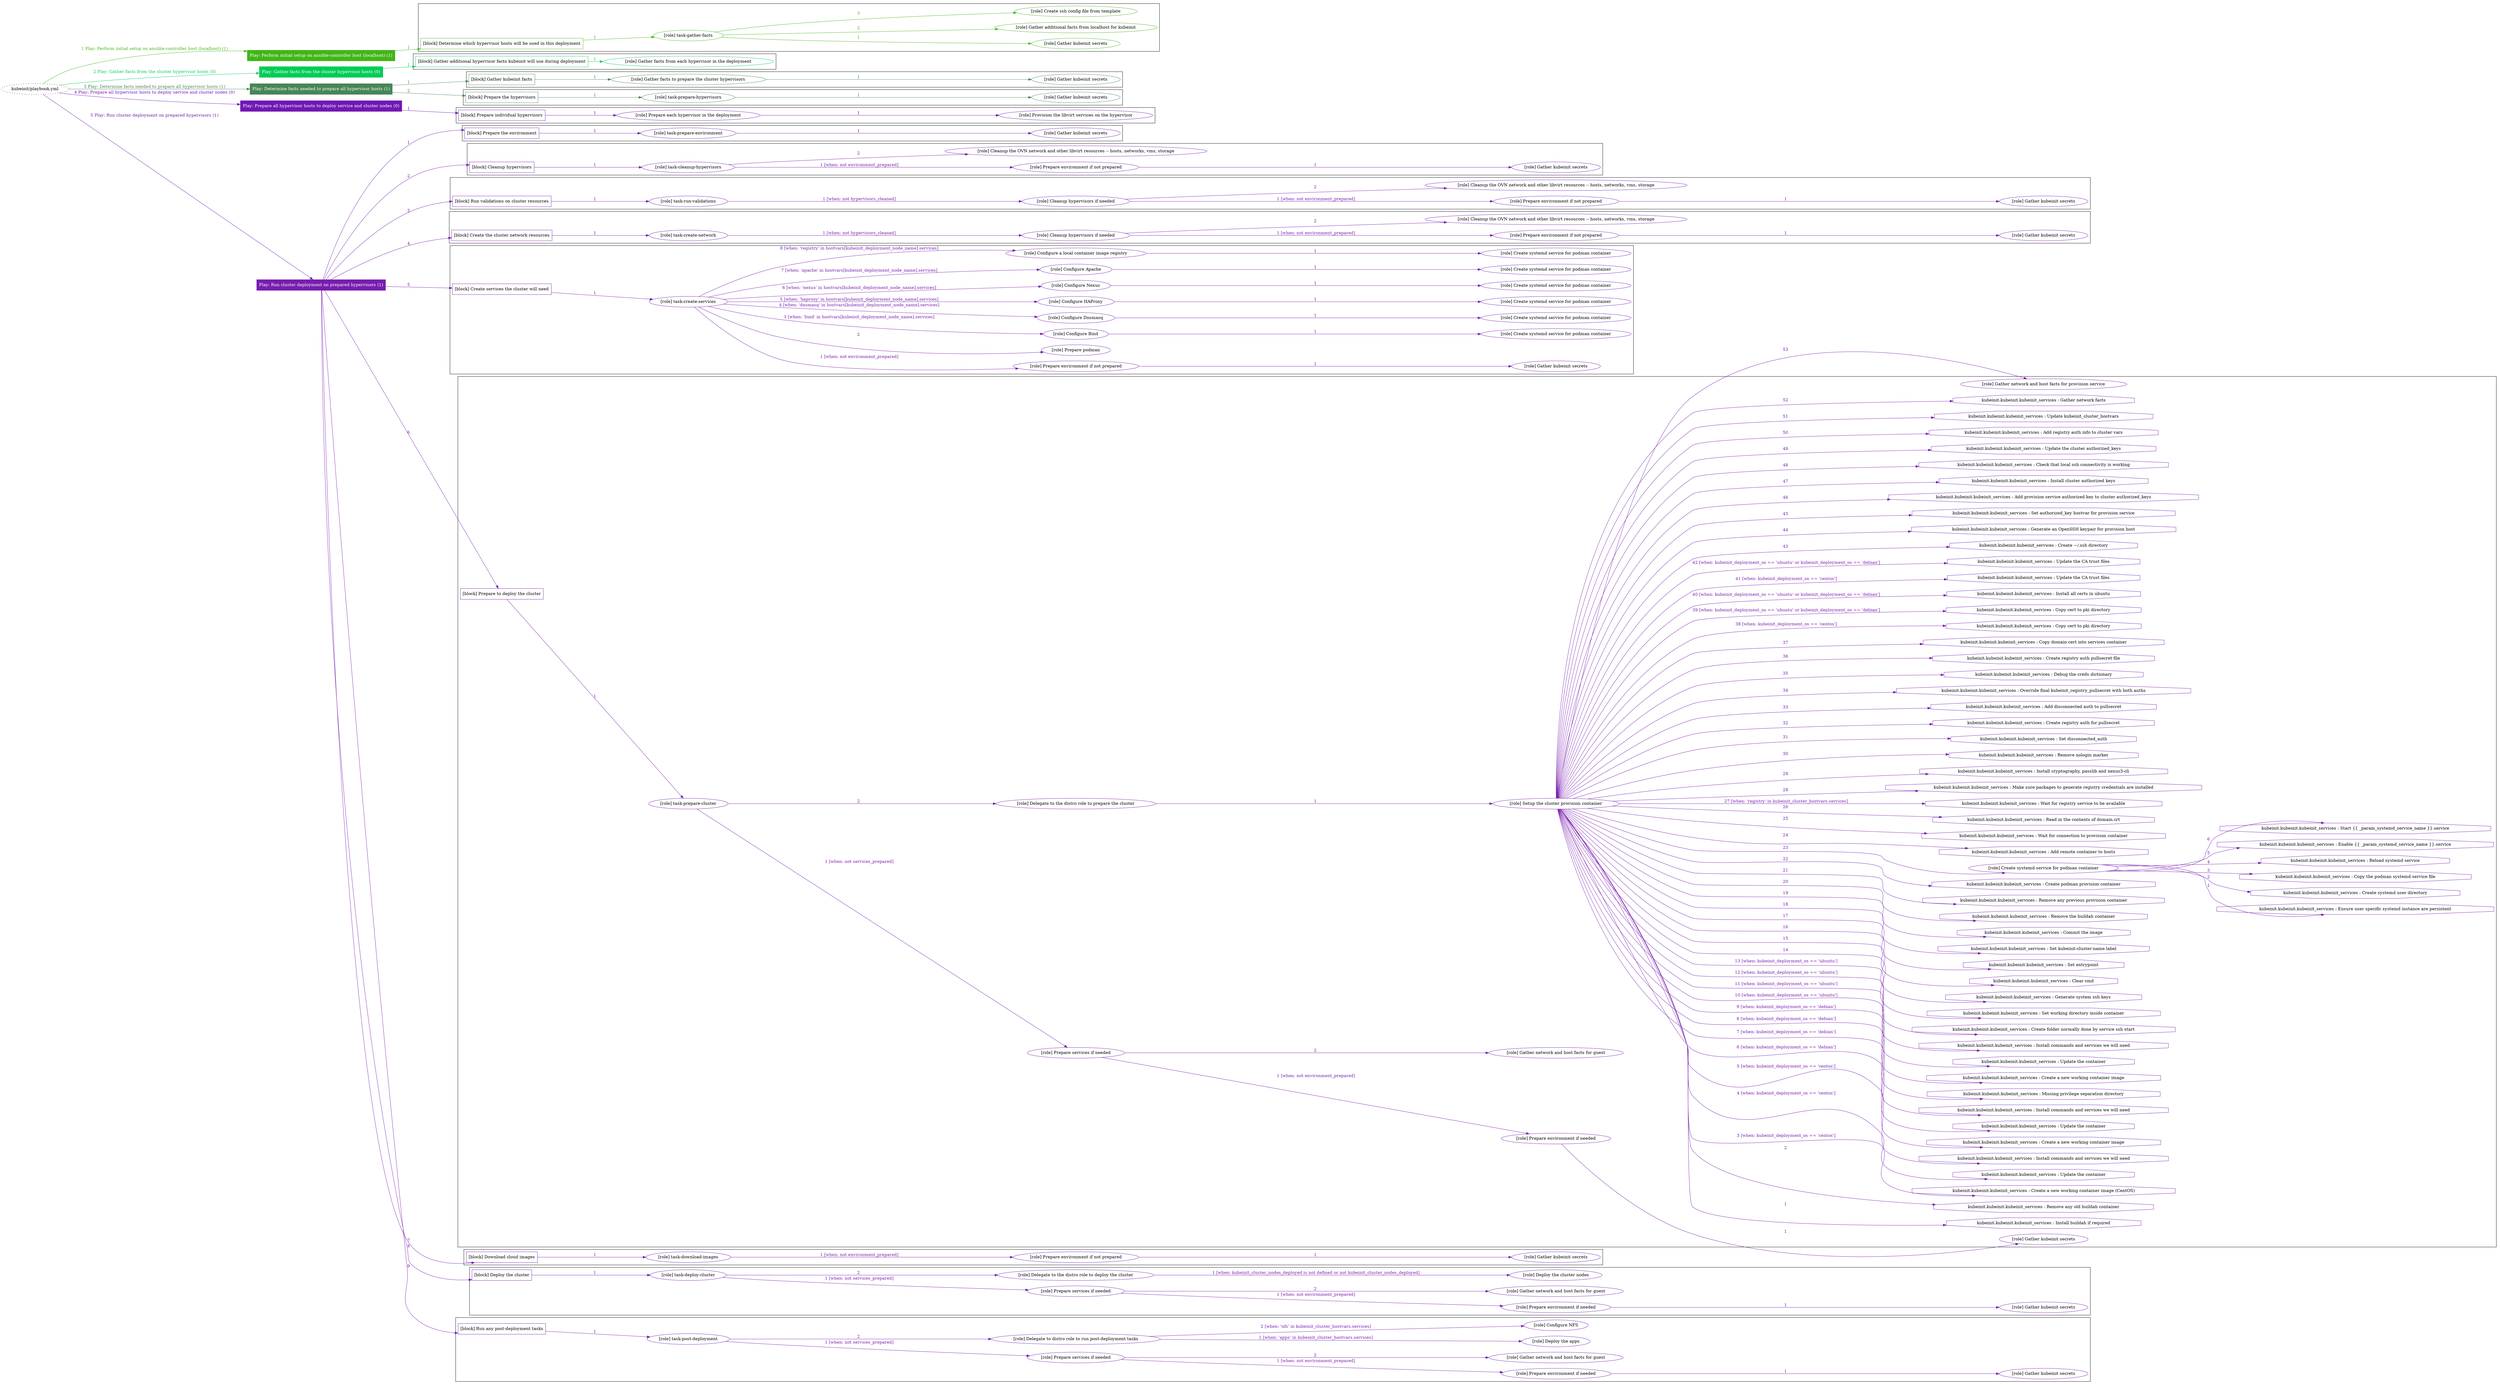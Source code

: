digraph {
	graph [concentrate=true ordering=in rankdir=LR ratio=fill]
	edge [esep=5 sep=10]
	"kubeinit/playbook.yml" [URL="/home/runner/work/kubeinit/kubeinit/kubeinit/playbook.yml" id=playbook_306df553 style=dotted]
	"kubeinit/playbook.yml" -> play_16469e00 [label="1 Play: Perform initial setup on ansible-controller host (localhost) (1)" color="#41b616" fontcolor="#41b616" id=edge_play_16469e00 labeltooltip="1 Play: Perform initial setup on ansible-controller host (localhost) (1)" tooltip="1 Play: Perform initial setup on ansible-controller host (localhost) (1)"]
	subgraph "Play: Perform initial setup on ansible-controller host (localhost) (1)" {
		play_16469e00 [label="Play: Perform initial setup on ansible-controller host (localhost) (1)" URL="/home/runner/work/kubeinit/kubeinit/kubeinit/playbook.yml" color="#41b616" fontcolor="#ffffff" id=play_16469e00 shape=box style=filled tooltip=localhost]
		play_16469e00 -> block_10fea676 [label=1 color="#41b616" fontcolor="#41b616" id=edge_block_10fea676 labeltooltip=1 tooltip=1]
		subgraph cluster_block_10fea676 {
			block_10fea676 [label="[block] Determine which hypervisor hosts will be used in this deployment" URL="/home/runner/work/kubeinit/kubeinit/kubeinit/playbook.yml" color="#41b616" id=block_10fea676 labeltooltip="Determine which hypervisor hosts will be used in this deployment" shape=box tooltip="Determine which hypervisor hosts will be used in this deployment"]
			block_10fea676 -> role_6228233b [label="1 " color="#41b616" fontcolor="#41b616" id=edge_role_6228233b labeltooltip="1 " tooltip="1 "]
			subgraph "task-gather-facts" {
				role_6228233b [label="[role] task-gather-facts" URL="/home/runner/work/kubeinit/kubeinit/kubeinit/playbook.yml" color="#41b616" id=role_6228233b tooltip="task-gather-facts"]
				role_6228233b -> role_9a8780bc [label="1 " color="#41b616" fontcolor="#41b616" id=edge_role_9a8780bc labeltooltip="1 " tooltip="1 "]
				subgraph "Gather kubeinit secrets" {
					role_9a8780bc [label="[role] Gather kubeinit secrets" URL="/home/runner/.ansible/collections/ansible_collections/kubeinit/kubeinit/roles/kubeinit_prepare/tasks/build_hypervisors_group.yml" color="#41b616" id=role_9a8780bc tooltip="Gather kubeinit secrets"]
				}
				role_6228233b -> role_9826b8a5 [label="2 " color="#41b616" fontcolor="#41b616" id=edge_role_9826b8a5 labeltooltip="2 " tooltip="2 "]
				subgraph "Gather additional facts from localhost for kubeinit" {
					role_9826b8a5 [label="[role] Gather additional facts from localhost for kubeinit" URL="/home/runner/.ansible/collections/ansible_collections/kubeinit/kubeinit/roles/kubeinit_prepare/tasks/build_hypervisors_group.yml" color="#41b616" id=role_9826b8a5 tooltip="Gather additional facts from localhost for kubeinit"]
				}
				role_6228233b -> role_a76f6a60 [label="3 " color="#41b616" fontcolor="#41b616" id=edge_role_a76f6a60 labeltooltip="3 " tooltip="3 "]
				subgraph "Create ssh config file from template" {
					role_a76f6a60 [label="[role] Create ssh config file from template" URL="/home/runner/.ansible/collections/ansible_collections/kubeinit/kubeinit/roles/kubeinit_prepare/tasks/build_hypervisors_group.yml" color="#41b616" id=role_a76f6a60 tooltip="Create ssh config file from template"]
				}
			}
		}
	}
	"kubeinit/playbook.yml" -> play_c2f84538 [label="2 Play: Gather facts from the cluster hypervisor hosts (0)" color="#00cc57" fontcolor="#00cc57" id=edge_play_c2f84538 labeltooltip="2 Play: Gather facts from the cluster hypervisor hosts (0)" tooltip="2 Play: Gather facts from the cluster hypervisor hosts (0)"]
	subgraph "Play: Gather facts from the cluster hypervisor hosts (0)" {
		play_c2f84538 [label="Play: Gather facts from the cluster hypervisor hosts (0)" URL="/home/runner/work/kubeinit/kubeinit/kubeinit/playbook.yml" color="#00cc57" fontcolor="#ffffff" id=play_c2f84538 shape=box style=filled tooltip="Play: Gather facts from the cluster hypervisor hosts (0)"]
		play_c2f84538 -> block_44c39159 [label=1 color="#00cc57" fontcolor="#00cc57" id=edge_block_44c39159 labeltooltip=1 tooltip=1]
		subgraph cluster_block_44c39159 {
			block_44c39159 [label="[block] Gather additional hypervisor facts kubeinit will use during deployment" URL="/home/runner/work/kubeinit/kubeinit/kubeinit/playbook.yml" color="#00cc57" id=block_44c39159 labeltooltip="Gather additional hypervisor facts kubeinit will use during deployment" shape=box tooltip="Gather additional hypervisor facts kubeinit will use during deployment"]
			block_44c39159 -> role_ff058e05 [label="1 " color="#00cc57" fontcolor="#00cc57" id=edge_role_ff058e05 labeltooltip="1 " tooltip="1 "]
			subgraph "Gather facts from each hypervisor in the deployment" {
				role_ff058e05 [label="[role] Gather facts from each hypervisor in the deployment" URL="/home/runner/work/kubeinit/kubeinit/kubeinit/playbook.yml" color="#00cc57" id=role_ff058e05 tooltip="Gather facts from each hypervisor in the deployment"]
			}
		}
	}
	"kubeinit/playbook.yml" -> play_9a8422a1 [label="3 Play: Determine facts needed to prepare all hypervisor hosts (1)" color="#468657" fontcolor="#468657" id=edge_play_9a8422a1 labeltooltip="3 Play: Determine facts needed to prepare all hypervisor hosts (1)" tooltip="3 Play: Determine facts needed to prepare all hypervisor hosts (1)"]
	subgraph "Play: Determine facts needed to prepare all hypervisor hosts (1)" {
		play_9a8422a1 [label="Play: Determine facts needed to prepare all hypervisor hosts (1)" URL="/home/runner/work/kubeinit/kubeinit/kubeinit/playbook.yml" color="#468657" fontcolor="#ffffff" id=play_9a8422a1 shape=box style=filled tooltip=localhost]
		play_9a8422a1 -> block_f5052285 [label=1 color="#468657" fontcolor="#468657" id=edge_block_f5052285 labeltooltip=1 tooltip=1]
		subgraph cluster_block_f5052285 {
			block_f5052285 [label="[block] Gather kubeinit facts" URL="/home/runner/work/kubeinit/kubeinit/kubeinit/playbook.yml" color="#468657" id=block_f5052285 labeltooltip="Gather kubeinit facts" shape=box tooltip="Gather kubeinit facts"]
			block_f5052285 -> role_80b980f4 [label="1 " color="#468657" fontcolor="#468657" id=edge_role_80b980f4 labeltooltip="1 " tooltip="1 "]
			subgraph "Gather facts to prepare the cluster hypervisors" {
				role_80b980f4 [label="[role] Gather facts to prepare the cluster hypervisors" URL="/home/runner/work/kubeinit/kubeinit/kubeinit/playbook.yml" color="#468657" id=role_80b980f4 tooltip="Gather facts to prepare the cluster hypervisors"]
				role_80b980f4 -> role_090b98dc [label="1 " color="#468657" fontcolor="#468657" id=edge_role_090b98dc labeltooltip="1 " tooltip="1 "]
				subgraph "Gather kubeinit secrets" {
					role_090b98dc [label="[role] Gather kubeinit secrets" URL="/home/runner/.ansible/collections/ansible_collections/kubeinit/kubeinit/roles/kubeinit_prepare/tasks/gather_kubeinit_facts.yml" color="#468657" id=role_090b98dc tooltip="Gather kubeinit secrets"]
				}
			}
		}
		play_9a8422a1 -> block_7df73086 [label=2 color="#468657" fontcolor="#468657" id=edge_block_7df73086 labeltooltip=2 tooltip=2]
		subgraph cluster_block_7df73086 {
			block_7df73086 [label="[block] Prepare the hypervisors" URL="/home/runner/work/kubeinit/kubeinit/kubeinit/playbook.yml" color="#468657" id=block_7df73086 labeltooltip="Prepare the hypervisors" shape=box tooltip="Prepare the hypervisors"]
			block_7df73086 -> role_51ae83fc [label="1 " color="#468657" fontcolor="#468657" id=edge_role_51ae83fc labeltooltip="1 " tooltip="1 "]
			subgraph "task-prepare-hypervisors" {
				role_51ae83fc [label="[role] task-prepare-hypervisors" URL="/home/runner/work/kubeinit/kubeinit/kubeinit/playbook.yml" color="#468657" id=role_51ae83fc tooltip="task-prepare-hypervisors"]
				role_51ae83fc -> role_00242fcf [label="1 " color="#468657" fontcolor="#468657" id=edge_role_00242fcf labeltooltip="1 " tooltip="1 "]
				subgraph "Gather kubeinit secrets" {
					role_00242fcf [label="[role] Gather kubeinit secrets" URL="/home/runner/.ansible/collections/ansible_collections/kubeinit/kubeinit/roles/kubeinit_prepare/tasks/gather_kubeinit_facts.yml" color="#468657" id=role_00242fcf tooltip="Gather kubeinit secrets"]
				}
			}
		}
	}
	"kubeinit/playbook.yml" -> play_f47150a7 [label="4 Play: Prepare all hypervisor hosts to deploy service and cluster nodes (0)" color="#7017b5" fontcolor="#7017b5" id=edge_play_f47150a7 labeltooltip="4 Play: Prepare all hypervisor hosts to deploy service and cluster nodes (0)" tooltip="4 Play: Prepare all hypervisor hosts to deploy service and cluster nodes (0)"]
	subgraph "Play: Prepare all hypervisor hosts to deploy service and cluster nodes (0)" {
		play_f47150a7 [label="Play: Prepare all hypervisor hosts to deploy service and cluster nodes (0)" URL="/home/runner/work/kubeinit/kubeinit/kubeinit/playbook.yml" color="#7017b5" fontcolor="#ffffff" id=play_f47150a7 shape=box style=filled tooltip="Play: Prepare all hypervisor hosts to deploy service and cluster nodes (0)"]
		play_f47150a7 -> block_8cccdc29 [label=1 color="#7017b5" fontcolor="#7017b5" id=edge_block_8cccdc29 labeltooltip=1 tooltip=1]
		subgraph cluster_block_8cccdc29 {
			block_8cccdc29 [label="[block] Prepare individual hypervisors" URL="/home/runner/work/kubeinit/kubeinit/kubeinit/playbook.yml" color="#7017b5" id=block_8cccdc29 labeltooltip="Prepare individual hypervisors" shape=box tooltip="Prepare individual hypervisors"]
			block_8cccdc29 -> role_6c873091 [label="1 " color="#7017b5" fontcolor="#7017b5" id=edge_role_6c873091 labeltooltip="1 " tooltip="1 "]
			subgraph "Prepare each hypervisor in the deployment" {
				role_6c873091 [label="[role] Prepare each hypervisor in the deployment" URL="/home/runner/work/kubeinit/kubeinit/kubeinit/playbook.yml" color="#7017b5" id=role_6c873091 tooltip="Prepare each hypervisor in the deployment"]
				role_6c873091 -> role_f8a4659c [label="1 " color="#7017b5" fontcolor="#7017b5" id=edge_role_f8a4659c labeltooltip="1 " tooltip="1 "]
				subgraph "Provision the libvirt services on the hypervisor" {
					role_f8a4659c [label="[role] Provision the libvirt services on the hypervisor" URL="/home/runner/.ansible/collections/ansible_collections/kubeinit/kubeinit/roles/kubeinit_prepare/tasks/prepare_hypervisor.yml" color="#7017b5" id=role_f8a4659c tooltip="Provision the libvirt services on the hypervisor"]
				}
			}
		}
	}
	"kubeinit/playbook.yml" -> play_0a9c42a2 [label="5 Play: Run cluster deployment on prepared hypervisors (1)" color="#781daf" fontcolor="#781daf" id=edge_play_0a9c42a2 labeltooltip="5 Play: Run cluster deployment on prepared hypervisors (1)" tooltip="5 Play: Run cluster deployment on prepared hypervisors (1)"]
	subgraph "Play: Run cluster deployment on prepared hypervisors (1)" {
		play_0a9c42a2 [label="Play: Run cluster deployment on prepared hypervisors (1)" URL="/home/runner/work/kubeinit/kubeinit/kubeinit/playbook.yml" color="#781daf" fontcolor="#ffffff" id=play_0a9c42a2 shape=box style=filled tooltip=localhost]
		play_0a9c42a2 -> block_014d6b98 [label=1 color="#781daf" fontcolor="#781daf" id=edge_block_014d6b98 labeltooltip=1 tooltip=1]
		subgraph cluster_block_014d6b98 {
			block_014d6b98 [label="[block] Prepare the environment" URL="/home/runner/work/kubeinit/kubeinit/kubeinit/playbook.yml" color="#781daf" id=block_014d6b98 labeltooltip="Prepare the environment" shape=box tooltip="Prepare the environment"]
			block_014d6b98 -> role_d0a2e9f7 [label="1 " color="#781daf" fontcolor="#781daf" id=edge_role_d0a2e9f7 labeltooltip="1 " tooltip="1 "]
			subgraph "task-prepare-environment" {
				role_d0a2e9f7 [label="[role] task-prepare-environment" URL="/home/runner/work/kubeinit/kubeinit/kubeinit/playbook.yml" color="#781daf" id=role_d0a2e9f7 tooltip="task-prepare-environment"]
				role_d0a2e9f7 -> role_242487e3 [label="1 " color="#781daf" fontcolor="#781daf" id=edge_role_242487e3 labeltooltip="1 " tooltip="1 "]
				subgraph "Gather kubeinit secrets" {
					role_242487e3 [label="[role] Gather kubeinit secrets" URL="/home/runner/.ansible/collections/ansible_collections/kubeinit/kubeinit/roles/kubeinit_prepare/tasks/gather_kubeinit_facts.yml" color="#781daf" id=role_242487e3 tooltip="Gather kubeinit secrets"]
				}
			}
		}
		play_0a9c42a2 -> block_d391487a [label=2 color="#781daf" fontcolor="#781daf" id=edge_block_d391487a labeltooltip=2 tooltip=2]
		subgraph cluster_block_d391487a {
			block_d391487a [label="[block] Cleanup hypervisors" URL="/home/runner/work/kubeinit/kubeinit/kubeinit/playbook.yml" color="#781daf" id=block_d391487a labeltooltip="Cleanup hypervisors" shape=box tooltip="Cleanup hypervisors"]
			block_d391487a -> role_7d4ba0c0 [label="1 " color="#781daf" fontcolor="#781daf" id=edge_role_7d4ba0c0 labeltooltip="1 " tooltip="1 "]
			subgraph "task-cleanup-hypervisors" {
				role_7d4ba0c0 [label="[role] task-cleanup-hypervisors" URL="/home/runner/work/kubeinit/kubeinit/kubeinit/playbook.yml" color="#781daf" id=role_7d4ba0c0 tooltip="task-cleanup-hypervisors"]
				role_7d4ba0c0 -> role_4c28bf0f [label="1 [when: not environment_prepared]" color="#781daf" fontcolor="#781daf" id=edge_role_4c28bf0f labeltooltip="1 [when: not environment_prepared]" tooltip="1 [when: not environment_prepared]"]
				subgraph "Prepare environment if not prepared" {
					role_4c28bf0f [label="[role] Prepare environment if not prepared" URL="/home/runner/.ansible/collections/ansible_collections/kubeinit/kubeinit/roles/kubeinit_prepare/tasks/cleanup_hypervisors.yml" color="#781daf" id=role_4c28bf0f tooltip="Prepare environment if not prepared"]
					role_4c28bf0f -> role_e139dd0a [label="1 " color="#781daf" fontcolor="#781daf" id=edge_role_e139dd0a labeltooltip="1 " tooltip="1 "]
					subgraph "Gather kubeinit secrets" {
						role_e139dd0a [label="[role] Gather kubeinit secrets" URL="/home/runner/.ansible/collections/ansible_collections/kubeinit/kubeinit/roles/kubeinit_prepare/tasks/gather_kubeinit_facts.yml" color="#781daf" id=role_e139dd0a tooltip="Gather kubeinit secrets"]
					}
				}
				role_7d4ba0c0 -> role_1a05f932 [label="2 " color="#781daf" fontcolor="#781daf" id=edge_role_1a05f932 labeltooltip="2 " tooltip="2 "]
				subgraph "Cleanup the OVN network and other libvirt resources -- hosts, networks, vms, storage" {
					role_1a05f932 [label="[role] Cleanup the OVN network and other libvirt resources -- hosts, networks, vms, storage" URL="/home/runner/.ansible/collections/ansible_collections/kubeinit/kubeinit/roles/kubeinit_prepare/tasks/cleanup_hypervisors.yml" color="#781daf" id=role_1a05f932 tooltip="Cleanup the OVN network and other libvirt resources -- hosts, networks, vms, storage"]
				}
			}
		}
		play_0a9c42a2 -> block_da36face [label=3 color="#781daf" fontcolor="#781daf" id=edge_block_da36face labeltooltip=3 tooltip=3]
		subgraph cluster_block_da36face {
			block_da36face [label="[block] Run validations on cluster resources" URL="/home/runner/work/kubeinit/kubeinit/kubeinit/playbook.yml" color="#781daf" id=block_da36face labeltooltip="Run validations on cluster resources" shape=box tooltip="Run validations on cluster resources"]
			block_da36face -> role_6d84f2cd [label="1 " color="#781daf" fontcolor="#781daf" id=edge_role_6d84f2cd labeltooltip="1 " tooltip="1 "]
			subgraph "task-run-validations" {
				role_6d84f2cd [label="[role] task-run-validations" URL="/home/runner/work/kubeinit/kubeinit/kubeinit/playbook.yml" color="#781daf" id=role_6d84f2cd tooltip="task-run-validations"]
				role_6d84f2cd -> role_f88fda5f [label="1 [when: not hypervisors_cleaned]" color="#781daf" fontcolor="#781daf" id=edge_role_f88fda5f labeltooltip="1 [when: not hypervisors_cleaned]" tooltip="1 [when: not hypervisors_cleaned]"]
				subgraph "Cleanup hypervisors if needed" {
					role_f88fda5f [label="[role] Cleanup hypervisors if needed" URL="/home/runner/.ansible/collections/ansible_collections/kubeinit/kubeinit/roles/kubeinit_validations/tasks/main.yml" color="#781daf" id=role_f88fda5f tooltip="Cleanup hypervisors if needed"]
					role_f88fda5f -> role_8b023d1d [label="1 [when: not environment_prepared]" color="#781daf" fontcolor="#781daf" id=edge_role_8b023d1d labeltooltip="1 [when: not environment_prepared]" tooltip="1 [when: not environment_prepared]"]
					subgraph "Prepare environment if not prepared" {
						role_8b023d1d [label="[role] Prepare environment if not prepared" URL="/home/runner/.ansible/collections/ansible_collections/kubeinit/kubeinit/roles/kubeinit_prepare/tasks/cleanup_hypervisors.yml" color="#781daf" id=role_8b023d1d tooltip="Prepare environment if not prepared"]
						role_8b023d1d -> role_ce5ce903 [label="1 " color="#781daf" fontcolor="#781daf" id=edge_role_ce5ce903 labeltooltip="1 " tooltip="1 "]
						subgraph "Gather kubeinit secrets" {
							role_ce5ce903 [label="[role] Gather kubeinit secrets" URL="/home/runner/.ansible/collections/ansible_collections/kubeinit/kubeinit/roles/kubeinit_prepare/tasks/gather_kubeinit_facts.yml" color="#781daf" id=role_ce5ce903 tooltip="Gather kubeinit secrets"]
						}
					}
					role_f88fda5f -> role_9fe51eae [label="2 " color="#781daf" fontcolor="#781daf" id=edge_role_9fe51eae labeltooltip="2 " tooltip="2 "]
					subgraph "Cleanup the OVN network and other libvirt resources -- hosts, networks, vms, storage" {
						role_9fe51eae [label="[role] Cleanup the OVN network and other libvirt resources -- hosts, networks, vms, storage" URL="/home/runner/.ansible/collections/ansible_collections/kubeinit/kubeinit/roles/kubeinit_prepare/tasks/cleanup_hypervisors.yml" color="#781daf" id=role_9fe51eae tooltip="Cleanup the OVN network and other libvirt resources -- hosts, networks, vms, storage"]
					}
				}
			}
		}
		play_0a9c42a2 -> block_d47dc9f6 [label=4 color="#781daf" fontcolor="#781daf" id=edge_block_d47dc9f6 labeltooltip=4 tooltip=4]
		subgraph cluster_block_d47dc9f6 {
			block_d47dc9f6 [label="[block] Create the cluster network resources" URL="/home/runner/work/kubeinit/kubeinit/kubeinit/playbook.yml" color="#781daf" id=block_d47dc9f6 labeltooltip="Create the cluster network resources" shape=box tooltip="Create the cluster network resources"]
			block_d47dc9f6 -> role_4910d5e5 [label="1 " color="#781daf" fontcolor="#781daf" id=edge_role_4910d5e5 labeltooltip="1 " tooltip="1 "]
			subgraph "task-create-network" {
				role_4910d5e5 [label="[role] task-create-network" URL="/home/runner/work/kubeinit/kubeinit/kubeinit/playbook.yml" color="#781daf" id=role_4910d5e5 tooltip="task-create-network"]
				role_4910d5e5 -> role_9fc5da79 [label="1 [when: not hypervisors_cleaned]" color="#781daf" fontcolor="#781daf" id=edge_role_9fc5da79 labeltooltip="1 [when: not hypervisors_cleaned]" tooltip="1 [when: not hypervisors_cleaned]"]
				subgraph "Cleanup hypervisors if needed" {
					role_9fc5da79 [label="[role] Cleanup hypervisors if needed" URL="/home/runner/.ansible/collections/ansible_collections/kubeinit/kubeinit/roles/kubeinit_libvirt/tasks/create_network.yml" color="#781daf" id=role_9fc5da79 tooltip="Cleanup hypervisors if needed"]
					role_9fc5da79 -> role_c52205bc [label="1 [when: not environment_prepared]" color="#781daf" fontcolor="#781daf" id=edge_role_c52205bc labeltooltip="1 [when: not environment_prepared]" tooltip="1 [when: not environment_prepared]"]
					subgraph "Prepare environment if not prepared" {
						role_c52205bc [label="[role] Prepare environment if not prepared" URL="/home/runner/.ansible/collections/ansible_collections/kubeinit/kubeinit/roles/kubeinit_prepare/tasks/cleanup_hypervisors.yml" color="#781daf" id=role_c52205bc tooltip="Prepare environment if not prepared"]
						role_c52205bc -> role_f7ed38b6 [label="1 " color="#781daf" fontcolor="#781daf" id=edge_role_f7ed38b6 labeltooltip="1 " tooltip="1 "]
						subgraph "Gather kubeinit secrets" {
							role_f7ed38b6 [label="[role] Gather kubeinit secrets" URL="/home/runner/.ansible/collections/ansible_collections/kubeinit/kubeinit/roles/kubeinit_prepare/tasks/gather_kubeinit_facts.yml" color="#781daf" id=role_f7ed38b6 tooltip="Gather kubeinit secrets"]
						}
					}
					role_9fc5da79 -> role_5dcad985 [label="2 " color="#781daf" fontcolor="#781daf" id=edge_role_5dcad985 labeltooltip="2 " tooltip="2 "]
					subgraph "Cleanup the OVN network and other libvirt resources -- hosts, networks, vms, storage" {
						role_5dcad985 [label="[role] Cleanup the OVN network and other libvirt resources -- hosts, networks, vms, storage" URL="/home/runner/.ansible/collections/ansible_collections/kubeinit/kubeinit/roles/kubeinit_prepare/tasks/cleanup_hypervisors.yml" color="#781daf" id=role_5dcad985 tooltip="Cleanup the OVN network and other libvirt resources -- hosts, networks, vms, storage"]
					}
				}
			}
		}
		play_0a9c42a2 -> block_d0fa4ff9 [label=5 color="#781daf" fontcolor="#781daf" id=edge_block_d0fa4ff9 labeltooltip=5 tooltip=5]
		subgraph cluster_block_d0fa4ff9 {
			block_d0fa4ff9 [label="[block] Create services the cluster will need" URL="/home/runner/work/kubeinit/kubeinit/kubeinit/playbook.yml" color="#781daf" id=block_d0fa4ff9 labeltooltip="Create services the cluster will need" shape=box tooltip="Create services the cluster will need"]
			block_d0fa4ff9 -> role_f43c787b [label="1 " color="#781daf" fontcolor="#781daf" id=edge_role_f43c787b labeltooltip="1 " tooltip="1 "]
			subgraph "task-create-services" {
				role_f43c787b [label="[role] task-create-services" URL="/home/runner/work/kubeinit/kubeinit/kubeinit/playbook.yml" color="#781daf" id=role_f43c787b tooltip="task-create-services"]
				role_f43c787b -> role_0361fd9f [label="1 [when: not environment_prepared]" color="#781daf" fontcolor="#781daf" id=edge_role_0361fd9f labeltooltip="1 [when: not environment_prepared]" tooltip="1 [when: not environment_prepared]"]
				subgraph "Prepare environment if not prepared" {
					role_0361fd9f [label="[role] Prepare environment if not prepared" URL="/home/runner/.ansible/collections/ansible_collections/kubeinit/kubeinit/roles/kubeinit_services/tasks/main.yml" color="#781daf" id=role_0361fd9f tooltip="Prepare environment if not prepared"]
					role_0361fd9f -> role_5caa2609 [label="1 " color="#781daf" fontcolor="#781daf" id=edge_role_5caa2609 labeltooltip="1 " tooltip="1 "]
					subgraph "Gather kubeinit secrets" {
						role_5caa2609 [label="[role] Gather kubeinit secrets" URL="/home/runner/.ansible/collections/ansible_collections/kubeinit/kubeinit/roles/kubeinit_prepare/tasks/gather_kubeinit_facts.yml" color="#781daf" id=role_5caa2609 tooltip="Gather kubeinit secrets"]
					}
				}
				role_f43c787b -> role_c51f113b [label="2 " color="#781daf" fontcolor="#781daf" id=edge_role_c51f113b labeltooltip="2 " tooltip="2 "]
				subgraph "Prepare podman" {
					role_c51f113b [label="[role] Prepare podman" URL="/home/runner/.ansible/collections/ansible_collections/kubeinit/kubeinit/roles/kubeinit_services/tasks/00_create_service_pod.yml" color="#781daf" id=role_c51f113b tooltip="Prepare podman"]
				}
				role_f43c787b -> role_4d3a349e [label="3 [when: 'bind' in hostvars[kubeinit_deployment_node_name].services]" color="#781daf" fontcolor="#781daf" id=edge_role_4d3a349e labeltooltip="3 [when: 'bind' in hostvars[kubeinit_deployment_node_name].services]" tooltip="3 [when: 'bind' in hostvars[kubeinit_deployment_node_name].services]"]
				subgraph "Configure Bind" {
					role_4d3a349e [label="[role] Configure Bind" URL="/home/runner/.ansible/collections/ansible_collections/kubeinit/kubeinit/roles/kubeinit_services/tasks/start_services_containers.yml" color="#781daf" id=role_4d3a349e tooltip="Configure Bind"]
					role_4d3a349e -> role_04e58335 [label="1 " color="#781daf" fontcolor="#781daf" id=edge_role_04e58335 labeltooltip="1 " tooltip="1 "]
					subgraph "Create systemd service for podman container" {
						role_04e58335 [label="[role] Create systemd service for podman container" URL="/home/runner/.ansible/collections/ansible_collections/kubeinit/kubeinit/roles/kubeinit_bind/tasks/main.yml" color="#781daf" id=role_04e58335 tooltip="Create systemd service for podman container"]
					}
				}
				role_f43c787b -> role_eb82a2ab [label="4 [when: 'dnsmasq' in hostvars[kubeinit_deployment_node_name].services]" color="#781daf" fontcolor="#781daf" id=edge_role_eb82a2ab labeltooltip="4 [when: 'dnsmasq' in hostvars[kubeinit_deployment_node_name].services]" tooltip="4 [when: 'dnsmasq' in hostvars[kubeinit_deployment_node_name].services]"]
				subgraph "Configure Dnsmasq" {
					role_eb82a2ab [label="[role] Configure Dnsmasq" URL="/home/runner/.ansible/collections/ansible_collections/kubeinit/kubeinit/roles/kubeinit_services/tasks/start_services_containers.yml" color="#781daf" id=role_eb82a2ab tooltip="Configure Dnsmasq"]
					role_eb82a2ab -> role_7e8d6e7f [label="1 " color="#781daf" fontcolor="#781daf" id=edge_role_7e8d6e7f labeltooltip="1 " tooltip="1 "]
					subgraph "Create systemd service for podman container" {
						role_7e8d6e7f [label="[role] Create systemd service for podman container" URL="/home/runner/.ansible/collections/ansible_collections/kubeinit/kubeinit/roles/kubeinit_dnsmasq/tasks/main.yml" color="#781daf" id=role_7e8d6e7f tooltip="Create systemd service for podman container"]
					}
				}
				role_f43c787b -> role_accc04b7 [label="5 [when: 'haproxy' in hostvars[kubeinit_deployment_node_name].services]" color="#781daf" fontcolor="#781daf" id=edge_role_accc04b7 labeltooltip="5 [when: 'haproxy' in hostvars[kubeinit_deployment_node_name].services]" tooltip="5 [when: 'haproxy' in hostvars[kubeinit_deployment_node_name].services]"]
				subgraph "Configure HAProxy" {
					role_accc04b7 [label="[role] Configure HAProxy" URL="/home/runner/.ansible/collections/ansible_collections/kubeinit/kubeinit/roles/kubeinit_services/tasks/start_services_containers.yml" color="#781daf" id=role_accc04b7 tooltip="Configure HAProxy"]
					role_accc04b7 -> role_2a312157 [label="1 " color="#781daf" fontcolor="#781daf" id=edge_role_2a312157 labeltooltip="1 " tooltip="1 "]
					subgraph "Create systemd service for podman container" {
						role_2a312157 [label="[role] Create systemd service for podman container" URL="/home/runner/.ansible/collections/ansible_collections/kubeinit/kubeinit/roles/kubeinit_haproxy/tasks/main.yml" color="#781daf" id=role_2a312157 tooltip="Create systemd service for podman container"]
					}
				}
				role_f43c787b -> role_fc3b9c1e [label="6 [when: 'nexus' in hostvars[kubeinit_deployment_node_name].services]" color="#781daf" fontcolor="#781daf" id=edge_role_fc3b9c1e labeltooltip="6 [when: 'nexus' in hostvars[kubeinit_deployment_node_name].services]" tooltip="6 [when: 'nexus' in hostvars[kubeinit_deployment_node_name].services]"]
				subgraph "Configure Nexus" {
					role_fc3b9c1e [label="[role] Configure Nexus" URL="/home/runner/.ansible/collections/ansible_collections/kubeinit/kubeinit/roles/kubeinit_services/tasks/start_services_containers.yml" color="#781daf" id=role_fc3b9c1e tooltip="Configure Nexus"]
					role_fc3b9c1e -> role_d927a15f [label="1 " color="#781daf" fontcolor="#781daf" id=edge_role_d927a15f labeltooltip="1 " tooltip="1 "]
					subgraph "Create systemd service for podman container" {
						role_d927a15f [label="[role] Create systemd service for podman container" URL="/home/runner/.ansible/collections/ansible_collections/kubeinit/kubeinit/roles/kubeinit_nexus/tasks/main.yml" color="#781daf" id=role_d927a15f tooltip="Create systemd service for podman container"]
					}
				}
				role_f43c787b -> role_dc901f91 [label="7 [when: 'apache' in hostvars[kubeinit_deployment_node_name].services]" color="#781daf" fontcolor="#781daf" id=edge_role_dc901f91 labeltooltip="7 [when: 'apache' in hostvars[kubeinit_deployment_node_name].services]" tooltip="7 [when: 'apache' in hostvars[kubeinit_deployment_node_name].services]"]
				subgraph "Configure Apache" {
					role_dc901f91 [label="[role] Configure Apache" URL="/home/runner/.ansible/collections/ansible_collections/kubeinit/kubeinit/roles/kubeinit_services/tasks/start_services_containers.yml" color="#781daf" id=role_dc901f91 tooltip="Configure Apache"]
					role_dc901f91 -> role_ba409523 [label="1 " color="#781daf" fontcolor="#781daf" id=edge_role_ba409523 labeltooltip="1 " tooltip="1 "]
					subgraph "Create systemd service for podman container" {
						role_ba409523 [label="[role] Create systemd service for podman container" URL="/home/runner/.ansible/collections/ansible_collections/kubeinit/kubeinit/roles/kubeinit_apache/tasks/main.yml" color="#781daf" id=role_ba409523 tooltip="Create systemd service for podman container"]
					}
				}
				role_f43c787b -> role_1338de54 [label="8 [when: 'registry' in hostvars[kubeinit_deployment_node_name].services]" color="#781daf" fontcolor="#781daf" id=edge_role_1338de54 labeltooltip="8 [when: 'registry' in hostvars[kubeinit_deployment_node_name].services]" tooltip="8 [when: 'registry' in hostvars[kubeinit_deployment_node_name].services]"]
				subgraph "Configure a local container image registry" {
					role_1338de54 [label="[role] Configure a local container image registry" URL="/home/runner/.ansible/collections/ansible_collections/kubeinit/kubeinit/roles/kubeinit_services/tasks/start_services_containers.yml" color="#781daf" id=role_1338de54 tooltip="Configure a local container image registry"]
					role_1338de54 -> role_82dd174f [label="1 " color="#781daf" fontcolor="#781daf" id=edge_role_82dd174f labeltooltip="1 " tooltip="1 "]
					subgraph "Create systemd service for podman container" {
						role_82dd174f [label="[role] Create systemd service for podman container" URL="/home/runner/.ansible/collections/ansible_collections/kubeinit/kubeinit/roles/kubeinit_registry/tasks/main.yml" color="#781daf" id=role_82dd174f tooltip="Create systemd service for podman container"]
					}
				}
			}
		}
		play_0a9c42a2 -> block_8a64bdf5 [label=6 color="#781daf" fontcolor="#781daf" id=edge_block_8a64bdf5 labeltooltip=6 tooltip=6]
		subgraph cluster_block_8a64bdf5 {
			block_8a64bdf5 [label="[block] Prepare to deploy the cluster" URL="/home/runner/work/kubeinit/kubeinit/kubeinit/playbook.yml" color="#781daf" id=block_8a64bdf5 labeltooltip="Prepare to deploy the cluster" shape=box tooltip="Prepare to deploy the cluster"]
			block_8a64bdf5 -> role_e8515f8e [label="1 " color="#781daf" fontcolor="#781daf" id=edge_role_e8515f8e labeltooltip="1 " tooltip="1 "]
			subgraph "task-prepare-cluster" {
				role_e8515f8e [label="[role] task-prepare-cluster" URL="/home/runner/work/kubeinit/kubeinit/kubeinit/playbook.yml" color="#781daf" id=role_e8515f8e tooltip="task-prepare-cluster"]
				role_e8515f8e -> role_2772e8cf [label="1 [when: not services_prepared]" color="#781daf" fontcolor="#781daf" id=edge_role_2772e8cf labeltooltip="1 [when: not services_prepared]" tooltip="1 [when: not services_prepared]"]
				subgraph "Prepare services if needed" {
					role_2772e8cf [label="[role] Prepare services if needed" URL="/home/runner/.ansible/collections/ansible_collections/kubeinit/kubeinit/roles/kubeinit_prepare/tasks/prepare_cluster.yml" color="#781daf" id=role_2772e8cf tooltip="Prepare services if needed"]
					role_2772e8cf -> role_f4b79359 [label="1 [when: not environment_prepared]" color="#781daf" fontcolor="#781daf" id=edge_role_f4b79359 labeltooltip="1 [when: not environment_prepared]" tooltip="1 [when: not environment_prepared]"]
					subgraph "Prepare environment if needed" {
						role_f4b79359 [label="[role] Prepare environment if needed" URL="/home/runner/.ansible/collections/ansible_collections/kubeinit/kubeinit/roles/kubeinit_services/tasks/prepare_services.yml" color="#781daf" id=role_f4b79359 tooltip="Prepare environment if needed"]
						role_f4b79359 -> role_7b0cd24b [label="1 " color="#781daf" fontcolor="#781daf" id=edge_role_7b0cd24b labeltooltip="1 " tooltip="1 "]
						subgraph "Gather kubeinit secrets" {
							role_7b0cd24b [label="[role] Gather kubeinit secrets" URL="/home/runner/.ansible/collections/ansible_collections/kubeinit/kubeinit/roles/kubeinit_prepare/tasks/gather_kubeinit_facts.yml" color="#781daf" id=role_7b0cd24b tooltip="Gather kubeinit secrets"]
						}
					}
					role_2772e8cf -> role_1f6264a7 [label="2 " color="#781daf" fontcolor="#781daf" id=edge_role_1f6264a7 labeltooltip="2 " tooltip="2 "]
					subgraph "Gather network and host facts for guest" {
						role_1f6264a7 [label="[role] Gather network and host facts for guest" URL="/home/runner/.ansible/collections/ansible_collections/kubeinit/kubeinit/roles/kubeinit_services/tasks/prepare_services.yml" color="#781daf" id=role_1f6264a7 tooltip="Gather network and host facts for guest"]
					}
				}
				role_e8515f8e -> role_f650bfe4 [label="2 " color="#781daf" fontcolor="#781daf" id=edge_role_f650bfe4 labeltooltip="2 " tooltip="2 "]
				subgraph "Delegate to the distro role to prepare the cluster" {
					role_f650bfe4 [label="[role] Delegate to the distro role to prepare the cluster" URL="/home/runner/.ansible/collections/ansible_collections/kubeinit/kubeinit/roles/kubeinit_prepare/tasks/prepare_cluster.yml" color="#781daf" id=role_f650bfe4 tooltip="Delegate to the distro role to prepare the cluster"]
					role_f650bfe4 -> role_9ca6badf [label="1 " color="#781daf" fontcolor="#781daf" id=edge_role_9ca6badf labeltooltip="1 " tooltip="1 "]
					subgraph "Setup the cluster provision container" {
						role_9ca6badf [label="[role] Setup the cluster provision container" URL="/home/runner/.ansible/collections/ansible_collections/kubeinit/kubeinit/roles/kubeinit_cdk/tasks/prepare_cluster.yml" color="#781daf" id=role_9ca6badf tooltip="Setup the cluster provision container"]
						task_58f7043a [label="kubeinit.kubeinit.kubeinit_services : Install buildah if required" URL="/home/runner/.ansible/collections/ansible_collections/kubeinit/kubeinit/roles/kubeinit_services/tasks/create_provision_container.yml" color="#781daf" id=task_58f7043a shape=octagon tooltip="kubeinit.kubeinit.kubeinit_services : Install buildah if required"]
						role_9ca6badf -> task_58f7043a [label="1 " color="#781daf" fontcolor="#781daf" id=edge_task_58f7043a labeltooltip="1 " tooltip="1 "]
						task_6501eb6c [label="kubeinit.kubeinit.kubeinit_services : Remove any old buildah container" URL="/home/runner/.ansible/collections/ansible_collections/kubeinit/kubeinit/roles/kubeinit_services/tasks/create_provision_container.yml" color="#781daf" id=task_6501eb6c shape=octagon tooltip="kubeinit.kubeinit.kubeinit_services : Remove any old buildah container"]
						role_9ca6badf -> task_6501eb6c [label="2 " color="#781daf" fontcolor="#781daf" id=edge_task_6501eb6c labeltooltip="2 " tooltip="2 "]
						task_444a5215 [label="kubeinit.kubeinit.kubeinit_services : Create a new working container image (CentOS)" URL="/home/runner/.ansible/collections/ansible_collections/kubeinit/kubeinit/roles/kubeinit_services/tasks/create_provision_container.yml" color="#781daf" id=task_444a5215 shape=octagon tooltip="kubeinit.kubeinit.kubeinit_services : Create a new working container image (CentOS)"]
						role_9ca6badf -> task_444a5215 [label="3 [when: kubeinit_deployment_os == 'centos']" color="#781daf" fontcolor="#781daf" id=edge_task_444a5215 labeltooltip="3 [when: kubeinit_deployment_os == 'centos']" tooltip="3 [when: kubeinit_deployment_os == 'centos']"]
						task_812fabaf [label="kubeinit.kubeinit.kubeinit_services : Update the container" URL="/home/runner/.ansible/collections/ansible_collections/kubeinit/kubeinit/roles/kubeinit_services/tasks/create_provision_container.yml" color="#781daf" id=task_812fabaf shape=octagon tooltip="kubeinit.kubeinit.kubeinit_services : Update the container"]
						role_9ca6badf -> task_812fabaf [label="4 [when: kubeinit_deployment_os == 'centos']" color="#781daf" fontcolor="#781daf" id=edge_task_812fabaf labeltooltip="4 [when: kubeinit_deployment_os == 'centos']" tooltip="4 [when: kubeinit_deployment_os == 'centos']"]
						task_01daf14d [label="kubeinit.kubeinit.kubeinit_services : Install commands and services we will need" URL="/home/runner/.ansible/collections/ansible_collections/kubeinit/kubeinit/roles/kubeinit_services/tasks/create_provision_container.yml" color="#781daf" id=task_01daf14d shape=octagon tooltip="kubeinit.kubeinit.kubeinit_services : Install commands and services we will need"]
						role_9ca6badf -> task_01daf14d [label="5 [when: kubeinit_deployment_os == 'centos']" color="#781daf" fontcolor="#781daf" id=edge_task_01daf14d labeltooltip="5 [when: kubeinit_deployment_os == 'centos']" tooltip="5 [when: kubeinit_deployment_os == 'centos']"]
						task_e1d09568 [label="kubeinit.kubeinit.kubeinit_services : Create a new working container image" URL="/home/runner/.ansible/collections/ansible_collections/kubeinit/kubeinit/roles/kubeinit_services/tasks/create_provision_container.yml" color="#781daf" id=task_e1d09568 shape=octagon tooltip="kubeinit.kubeinit.kubeinit_services : Create a new working container image"]
						role_9ca6badf -> task_e1d09568 [label="6 [when: kubeinit_deployment_os == 'debian']" color="#781daf" fontcolor="#781daf" id=edge_task_e1d09568 labeltooltip="6 [when: kubeinit_deployment_os == 'debian']" tooltip="6 [when: kubeinit_deployment_os == 'debian']"]
						task_80f5de87 [label="kubeinit.kubeinit.kubeinit_services : Update the container" URL="/home/runner/.ansible/collections/ansible_collections/kubeinit/kubeinit/roles/kubeinit_services/tasks/create_provision_container.yml" color="#781daf" id=task_80f5de87 shape=octagon tooltip="kubeinit.kubeinit.kubeinit_services : Update the container"]
						role_9ca6badf -> task_80f5de87 [label="7 [when: kubeinit_deployment_os == 'debian']" color="#781daf" fontcolor="#781daf" id=edge_task_80f5de87 labeltooltip="7 [when: kubeinit_deployment_os == 'debian']" tooltip="7 [when: kubeinit_deployment_os == 'debian']"]
						task_83f14405 [label="kubeinit.kubeinit.kubeinit_services : Install commands and services we will need" URL="/home/runner/.ansible/collections/ansible_collections/kubeinit/kubeinit/roles/kubeinit_services/tasks/create_provision_container.yml" color="#781daf" id=task_83f14405 shape=octagon tooltip="kubeinit.kubeinit.kubeinit_services : Install commands and services we will need"]
						role_9ca6badf -> task_83f14405 [label="8 [when: kubeinit_deployment_os == 'debian']" color="#781daf" fontcolor="#781daf" id=edge_task_83f14405 labeltooltip="8 [when: kubeinit_deployment_os == 'debian']" tooltip="8 [when: kubeinit_deployment_os == 'debian']"]
						task_b000fc1e [label="kubeinit.kubeinit.kubeinit_services : Missing privilege separation directory" URL="/home/runner/.ansible/collections/ansible_collections/kubeinit/kubeinit/roles/kubeinit_services/tasks/create_provision_container.yml" color="#781daf" id=task_b000fc1e shape=octagon tooltip="kubeinit.kubeinit.kubeinit_services : Missing privilege separation directory"]
						role_9ca6badf -> task_b000fc1e [label="9 [when: kubeinit_deployment_os == 'debian']" color="#781daf" fontcolor="#781daf" id=edge_task_b000fc1e labeltooltip="9 [when: kubeinit_deployment_os == 'debian']" tooltip="9 [when: kubeinit_deployment_os == 'debian']"]
						task_5e4db9e5 [label="kubeinit.kubeinit.kubeinit_services : Create a new working container image" URL="/home/runner/.ansible/collections/ansible_collections/kubeinit/kubeinit/roles/kubeinit_services/tasks/create_provision_container.yml" color="#781daf" id=task_5e4db9e5 shape=octagon tooltip="kubeinit.kubeinit.kubeinit_services : Create a new working container image"]
						role_9ca6badf -> task_5e4db9e5 [label="10 [when: kubeinit_deployment_os == 'ubuntu']" color="#781daf" fontcolor="#781daf" id=edge_task_5e4db9e5 labeltooltip="10 [when: kubeinit_deployment_os == 'ubuntu']" tooltip="10 [when: kubeinit_deployment_os == 'ubuntu']"]
						task_9972a531 [label="kubeinit.kubeinit.kubeinit_services : Update the container" URL="/home/runner/.ansible/collections/ansible_collections/kubeinit/kubeinit/roles/kubeinit_services/tasks/create_provision_container.yml" color="#781daf" id=task_9972a531 shape=octagon tooltip="kubeinit.kubeinit.kubeinit_services : Update the container"]
						role_9ca6badf -> task_9972a531 [label="11 [when: kubeinit_deployment_os == 'ubuntu']" color="#781daf" fontcolor="#781daf" id=edge_task_9972a531 labeltooltip="11 [when: kubeinit_deployment_os == 'ubuntu']" tooltip="11 [when: kubeinit_deployment_os == 'ubuntu']"]
						task_6c222214 [label="kubeinit.kubeinit.kubeinit_services : Install commands and services we will need" URL="/home/runner/.ansible/collections/ansible_collections/kubeinit/kubeinit/roles/kubeinit_services/tasks/create_provision_container.yml" color="#781daf" id=task_6c222214 shape=octagon tooltip="kubeinit.kubeinit.kubeinit_services : Install commands and services we will need"]
						role_9ca6badf -> task_6c222214 [label="12 [when: kubeinit_deployment_os == 'ubuntu']" color="#781daf" fontcolor="#781daf" id=edge_task_6c222214 labeltooltip="12 [when: kubeinit_deployment_os == 'ubuntu']" tooltip="12 [when: kubeinit_deployment_os == 'ubuntu']"]
						task_3bc82367 [label="kubeinit.kubeinit.kubeinit_services : Create folder normally done by service ssh start" URL="/home/runner/.ansible/collections/ansible_collections/kubeinit/kubeinit/roles/kubeinit_services/tasks/create_provision_container.yml" color="#781daf" id=task_3bc82367 shape=octagon tooltip="kubeinit.kubeinit.kubeinit_services : Create folder normally done by service ssh start"]
						role_9ca6badf -> task_3bc82367 [label="13 [when: kubeinit_deployment_os == 'ubuntu']" color="#781daf" fontcolor="#781daf" id=edge_task_3bc82367 labeltooltip="13 [when: kubeinit_deployment_os == 'ubuntu']" tooltip="13 [when: kubeinit_deployment_os == 'ubuntu']"]
						task_00124380 [label="kubeinit.kubeinit.kubeinit_services : Set working directory inside container" URL="/home/runner/.ansible/collections/ansible_collections/kubeinit/kubeinit/roles/kubeinit_services/tasks/create_provision_container.yml" color="#781daf" id=task_00124380 shape=octagon tooltip="kubeinit.kubeinit.kubeinit_services : Set working directory inside container"]
						role_9ca6badf -> task_00124380 [label="14 " color="#781daf" fontcolor="#781daf" id=edge_task_00124380 labeltooltip="14 " tooltip="14 "]
						task_b364f852 [label="kubeinit.kubeinit.kubeinit_services : Generate system ssh keys" URL="/home/runner/.ansible/collections/ansible_collections/kubeinit/kubeinit/roles/kubeinit_services/tasks/create_provision_container.yml" color="#781daf" id=task_b364f852 shape=octagon tooltip="kubeinit.kubeinit.kubeinit_services : Generate system ssh keys"]
						role_9ca6badf -> task_b364f852 [label="15 " color="#781daf" fontcolor="#781daf" id=edge_task_b364f852 labeltooltip="15 " tooltip="15 "]
						task_1c0165a1 [label="kubeinit.kubeinit.kubeinit_services : Clear cmd" URL="/home/runner/.ansible/collections/ansible_collections/kubeinit/kubeinit/roles/kubeinit_services/tasks/create_provision_container.yml" color="#781daf" id=task_1c0165a1 shape=octagon tooltip="kubeinit.kubeinit.kubeinit_services : Clear cmd"]
						role_9ca6badf -> task_1c0165a1 [label="16 " color="#781daf" fontcolor="#781daf" id=edge_task_1c0165a1 labeltooltip="16 " tooltip="16 "]
						task_6be126c1 [label="kubeinit.kubeinit.kubeinit_services : Set entrypoint" URL="/home/runner/.ansible/collections/ansible_collections/kubeinit/kubeinit/roles/kubeinit_services/tasks/create_provision_container.yml" color="#781daf" id=task_6be126c1 shape=octagon tooltip="kubeinit.kubeinit.kubeinit_services : Set entrypoint"]
						role_9ca6badf -> task_6be126c1 [label="17 " color="#781daf" fontcolor="#781daf" id=edge_task_6be126c1 labeltooltip="17 " tooltip="17 "]
						task_368cb985 [label="kubeinit.kubeinit.kubeinit_services : Set kubeinit-cluster-name label" URL="/home/runner/.ansible/collections/ansible_collections/kubeinit/kubeinit/roles/kubeinit_services/tasks/create_provision_container.yml" color="#781daf" id=task_368cb985 shape=octagon tooltip="kubeinit.kubeinit.kubeinit_services : Set kubeinit-cluster-name label"]
						role_9ca6badf -> task_368cb985 [label="18 " color="#781daf" fontcolor="#781daf" id=edge_task_368cb985 labeltooltip="18 " tooltip="18 "]
						task_b250c62c [label="kubeinit.kubeinit.kubeinit_services : Commit the image" URL="/home/runner/.ansible/collections/ansible_collections/kubeinit/kubeinit/roles/kubeinit_services/tasks/create_provision_container.yml" color="#781daf" id=task_b250c62c shape=octagon tooltip="kubeinit.kubeinit.kubeinit_services : Commit the image"]
						role_9ca6badf -> task_b250c62c [label="19 " color="#781daf" fontcolor="#781daf" id=edge_task_b250c62c labeltooltip="19 " tooltip="19 "]
						task_5a05bbcb [label="kubeinit.kubeinit.kubeinit_services : Remove the buildah container" URL="/home/runner/.ansible/collections/ansible_collections/kubeinit/kubeinit/roles/kubeinit_services/tasks/create_provision_container.yml" color="#781daf" id=task_5a05bbcb shape=octagon tooltip="kubeinit.kubeinit.kubeinit_services : Remove the buildah container"]
						role_9ca6badf -> task_5a05bbcb [label="20 " color="#781daf" fontcolor="#781daf" id=edge_task_5a05bbcb labeltooltip="20 " tooltip="20 "]
						task_729f1e4a [label="kubeinit.kubeinit.kubeinit_services : Remove any previous provision container" URL="/home/runner/.ansible/collections/ansible_collections/kubeinit/kubeinit/roles/kubeinit_services/tasks/create_provision_container.yml" color="#781daf" id=task_729f1e4a shape=octagon tooltip="kubeinit.kubeinit.kubeinit_services : Remove any previous provision container"]
						role_9ca6badf -> task_729f1e4a [label="21 " color="#781daf" fontcolor="#781daf" id=edge_task_729f1e4a labeltooltip="21 " tooltip="21 "]
						task_005f50cb [label="kubeinit.kubeinit.kubeinit_services : Create podman provision container" URL="/home/runner/.ansible/collections/ansible_collections/kubeinit/kubeinit/roles/kubeinit_services/tasks/create_provision_container.yml" color="#781daf" id=task_005f50cb shape=octagon tooltip="kubeinit.kubeinit.kubeinit_services : Create podman provision container"]
						role_9ca6badf -> task_005f50cb [label="22 " color="#781daf" fontcolor="#781daf" id=edge_task_005f50cb labeltooltip="22 " tooltip="22 "]
						role_9ca6badf -> role_d6f62116 [label="23 " color="#781daf" fontcolor="#781daf" id=edge_role_d6f62116 labeltooltip="23 " tooltip="23 "]
						subgraph "Create systemd service for podman container" {
							role_d6f62116 [label="[role] Create systemd service for podman container" URL="/home/runner/.ansible/collections/ansible_collections/kubeinit/kubeinit/roles/kubeinit_services/tasks/create_provision_container.yml" color="#781daf" id=role_d6f62116 tooltip="Create systemd service for podman container"]
							task_2c1fe731 [label="kubeinit.kubeinit.kubeinit_services : Ensure user specific systemd instance are persistent" URL="/home/runner/.ansible/collections/ansible_collections/kubeinit/kubeinit/roles/kubeinit_services/tasks/create_managed_service.yml" color="#781daf" id=task_2c1fe731 shape=octagon tooltip="kubeinit.kubeinit.kubeinit_services : Ensure user specific systemd instance are persistent"]
							role_d6f62116 -> task_2c1fe731 [label="1 " color="#781daf" fontcolor="#781daf" id=edge_task_2c1fe731 labeltooltip="1 " tooltip="1 "]
							task_dd3b01ac [label="kubeinit.kubeinit.kubeinit_services : Create systemd user directory" URL="/home/runner/.ansible/collections/ansible_collections/kubeinit/kubeinit/roles/kubeinit_services/tasks/create_managed_service.yml" color="#781daf" id=task_dd3b01ac shape=octagon tooltip="kubeinit.kubeinit.kubeinit_services : Create systemd user directory"]
							role_d6f62116 -> task_dd3b01ac [label="2 " color="#781daf" fontcolor="#781daf" id=edge_task_dd3b01ac labeltooltip="2 " tooltip="2 "]
							task_3132e690 [label="kubeinit.kubeinit.kubeinit_services : Copy the podman systemd service file" URL="/home/runner/.ansible/collections/ansible_collections/kubeinit/kubeinit/roles/kubeinit_services/tasks/create_managed_service.yml" color="#781daf" id=task_3132e690 shape=octagon tooltip="kubeinit.kubeinit.kubeinit_services : Copy the podman systemd service file"]
							role_d6f62116 -> task_3132e690 [label="3 " color="#781daf" fontcolor="#781daf" id=edge_task_3132e690 labeltooltip="3 " tooltip="3 "]
							task_56fd80ca [label="kubeinit.kubeinit.kubeinit_services : Reload systemd service" URL="/home/runner/.ansible/collections/ansible_collections/kubeinit/kubeinit/roles/kubeinit_services/tasks/create_managed_service.yml" color="#781daf" id=task_56fd80ca shape=octagon tooltip="kubeinit.kubeinit.kubeinit_services : Reload systemd service"]
							role_d6f62116 -> task_56fd80ca [label="4 " color="#781daf" fontcolor="#781daf" id=edge_task_56fd80ca labeltooltip="4 " tooltip="4 "]
							task_abc1af28 [label="kubeinit.kubeinit.kubeinit_services : Enable {{ _param_systemd_service_name }}.service" URL="/home/runner/.ansible/collections/ansible_collections/kubeinit/kubeinit/roles/kubeinit_services/tasks/create_managed_service.yml" color="#781daf" id=task_abc1af28 shape=octagon tooltip="kubeinit.kubeinit.kubeinit_services : Enable {{ _param_systemd_service_name }}.service"]
							role_d6f62116 -> task_abc1af28 [label="5 " color="#781daf" fontcolor="#781daf" id=edge_task_abc1af28 labeltooltip="5 " tooltip="5 "]
							task_1d68f736 [label="kubeinit.kubeinit.kubeinit_services : Start {{ _param_systemd_service_name }}.service" URL="/home/runner/.ansible/collections/ansible_collections/kubeinit/kubeinit/roles/kubeinit_services/tasks/create_managed_service.yml" color="#781daf" id=task_1d68f736 shape=octagon tooltip="kubeinit.kubeinit.kubeinit_services : Start {{ _param_systemd_service_name }}.service"]
							role_d6f62116 -> task_1d68f736 [label="6 " color="#781daf" fontcolor="#781daf" id=edge_task_1d68f736 labeltooltip="6 " tooltip="6 "]
						}
						task_fcd9788e [label="kubeinit.kubeinit.kubeinit_services : Add remote container to hosts" URL="/home/runner/.ansible/collections/ansible_collections/kubeinit/kubeinit/roles/kubeinit_services/tasks/create_provision_container.yml" color="#781daf" id=task_fcd9788e shape=octagon tooltip="kubeinit.kubeinit.kubeinit_services : Add remote container to hosts"]
						role_9ca6badf -> task_fcd9788e [label="24 " color="#781daf" fontcolor="#781daf" id=edge_task_fcd9788e labeltooltip="24 " tooltip="24 "]
						task_423d9051 [label="kubeinit.kubeinit.kubeinit_services : Wait for connection to provision container" URL="/home/runner/.ansible/collections/ansible_collections/kubeinit/kubeinit/roles/kubeinit_services/tasks/create_provision_container.yml" color="#781daf" id=task_423d9051 shape=octagon tooltip="kubeinit.kubeinit.kubeinit_services : Wait for connection to provision container"]
						role_9ca6badf -> task_423d9051 [label="25 " color="#781daf" fontcolor="#781daf" id=edge_task_423d9051 labeltooltip="25 " tooltip="25 "]
						task_d2413b2a [label="kubeinit.kubeinit.kubeinit_services : Read in the contents of domain.crt" URL="/home/runner/.ansible/collections/ansible_collections/kubeinit/kubeinit/roles/kubeinit_services/tasks/create_provision_container.yml" color="#781daf" id=task_d2413b2a shape=octagon tooltip="kubeinit.kubeinit.kubeinit_services : Read in the contents of domain.crt"]
						role_9ca6badf -> task_d2413b2a [label="26 " color="#781daf" fontcolor="#781daf" id=edge_task_d2413b2a labeltooltip="26 " tooltip="26 "]
						task_77b8e756 [label="kubeinit.kubeinit.kubeinit_services : Wait for registry service to be available" URL="/home/runner/.ansible/collections/ansible_collections/kubeinit/kubeinit/roles/kubeinit_services/tasks/create_provision_container.yml" color="#781daf" id=task_77b8e756 shape=octagon tooltip="kubeinit.kubeinit.kubeinit_services : Wait for registry service to be available"]
						role_9ca6badf -> task_77b8e756 [label="27 [when: 'registry' in kubeinit_cluster_hostvars.services]" color="#781daf" fontcolor="#781daf" id=edge_task_77b8e756 labeltooltip="27 [when: 'registry' in kubeinit_cluster_hostvars.services]" tooltip="27 [when: 'registry' in kubeinit_cluster_hostvars.services]"]
						task_ff82c379 [label="kubeinit.kubeinit.kubeinit_services : Make sure packages to generate registry credentials are installed" URL="/home/runner/.ansible/collections/ansible_collections/kubeinit/kubeinit/roles/kubeinit_services/tasks/create_provision_container.yml" color="#781daf" id=task_ff82c379 shape=octagon tooltip="kubeinit.kubeinit.kubeinit_services : Make sure packages to generate registry credentials are installed"]
						role_9ca6badf -> task_ff82c379 [label="28 " color="#781daf" fontcolor="#781daf" id=edge_task_ff82c379 labeltooltip="28 " tooltip="28 "]
						task_a0176d8d [label="kubeinit.kubeinit.kubeinit_services : Install cryptography, passlib and nexus3-cli" URL="/home/runner/.ansible/collections/ansible_collections/kubeinit/kubeinit/roles/kubeinit_services/tasks/create_provision_container.yml" color="#781daf" id=task_a0176d8d shape=octagon tooltip="kubeinit.kubeinit.kubeinit_services : Install cryptography, passlib and nexus3-cli"]
						role_9ca6badf -> task_a0176d8d [label="29 " color="#781daf" fontcolor="#781daf" id=edge_task_a0176d8d labeltooltip="29 " tooltip="29 "]
						task_2b4eee5a [label="kubeinit.kubeinit.kubeinit_services : Remove nologin marker" URL="/home/runner/.ansible/collections/ansible_collections/kubeinit/kubeinit/roles/kubeinit_services/tasks/create_provision_container.yml" color="#781daf" id=task_2b4eee5a shape=octagon tooltip="kubeinit.kubeinit.kubeinit_services : Remove nologin marker"]
						role_9ca6badf -> task_2b4eee5a [label="30 " color="#781daf" fontcolor="#781daf" id=edge_task_2b4eee5a labeltooltip="30 " tooltip="30 "]
						task_1b87be8a [label="kubeinit.kubeinit.kubeinit_services : Set disconnected_auth" URL="/home/runner/.ansible/collections/ansible_collections/kubeinit/kubeinit/roles/kubeinit_services/tasks/create_provision_container.yml" color="#781daf" id=task_1b87be8a shape=octagon tooltip="kubeinit.kubeinit.kubeinit_services : Set disconnected_auth"]
						role_9ca6badf -> task_1b87be8a [label="31 " color="#781daf" fontcolor="#781daf" id=edge_task_1b87be8a labeltooltip="31 " tooltip="31 "]
						task_3a56b61b [label="kubeinit.kubeinit.kubeinit_services : Create registry auth for pullsecret" URL="/home/runner/.ansible/collections/ansible_collections/kubeinit/kubeinit/roles/kubeinit_services/tasks/create_provision_container.yml" color="#781daf" id=task_3a56b61b shape=octagon tooltip="kubeinit.kubeinit.kubeinit_services : Create registry auth for pullsecret"]
						role_9ca6badf -> task_3a56b61b [label="32 " color="#781daf" fontcolor="#781daf" id=edge_task_3a56b61b labeltooltip="32 " tooltip="32 "]
						task_85ed45fb [label="kubeinit.kubeinit.kubeinit_services : Add disconnected auth to pullsecret" URL="/home/runner/.ansible/collections/ansible_collections/kubeinit/kubeinit/roles/kubeinit_services/tasks/create_provision_container.yml" color="#781daf" id=task_85ed45fb shape=octagon tooltip="kubeinit.kubeinit.kubeinit_services : Add disconnected auth to pullsecret"]
						role_9ca6badf -> task_85ed45fb [label="33 " color="#781daf" fontcolor="#781daf" id=edge_task_85ed45fb labeltooltip="33 " tooltip="33 "]
						task_56a33724 [label="kubeinit.kubeinit.kubeinit_services : Override final kubeinit_registry_pullsecret with both auths" URL="/home/runner/.ansible/collections/ansible_collections/kubeinit/kubeinit/roles/kubeinit_services/tasks/create_provision_container.yml" color="#781daf" id=task_56a33724 shape=octagon tooltip="kubeinit.kubeinit.kubeinit_services : Override final kubeinit_registry_pullsecret with both auths"]
						role_9ca6badf -> task_56a33724 [label="34 " color="#781daf" fontcolor="#781daf" id=edge_task_56a33724 labeltooltip="34 " tooltip="34 "]
						task_501bc3e2 [label="kubeinit.kubeinit.kubeinit_services : Debug the creds dictionary" URL="/home/runner/.ansible/collections/ansible_collections/kubeinit/kubeinit/roles/kubeinit_services/tasks/create_provision_container.yml" color="#781daf" id=task_501bc3e2 shape=octagon tooltip="kubeinit.kubeinit.kubeinit_services : Debug the creds dictionary"]
						role_9ca6badf -> task_501bc3e2 [label="35 " color="#781daf" fontcolor="#781daf" id=edge_task_501bc3e2 labeltooltip="35 " tooltip="35 "]
						task_3e1e0441 [label="kubeinit.kubeinit.kubeinit_services : Create registry auth pullsecret file" URL="/home/runner/.ansible/collections/ansible_collections/kubeinit/kubeinit/roles/kubeinit_services/tasks/create_provision_container.yml" color="#781daf" id=task_3e1e0441 shape=octagon tooltip="kubeinit.kubeinit.kubeinit_services : Create registry auth pullsecret file"]
						role_9ca6badf -> task_3e1e0441 [label="36 " color="#781daf" fontcolor="#781daf" id=edge_task_3e1e0441 labeltooltip="36 " tooltip="36 "]
						task_427ae74d [label="kubeinit.kubeinit.kubeinit_services : Copy domain cert into services container" URL="/home/runner/.ansible/collections/ansible_collections/kubeinit/kubeinit/roles/kubeinit_services/tasks/create_provision_container.yml" color="#781daf" id=task_427ae74d shape=octagon tooltip="kubeinit.kubeinit.kubeinit_services : Copy domain cert into services container"]
						role_9ca6badf -> task_427ae74d [label="37 " color="#781daf" fontcolor="#781daf" id=edge_task_427ae74d labeltooltip="37 " tooltip="37 "]
						task_46fd4b07 [label="kubeinit.kubeinit.kubeinit_services : Copy cert to pki directory" URL="/home/runner/.ansible/collections/ansible_collections/kubeinit/kubeinit/roles/kubeinit_services/tasks/create_provision_container.yml" color="#781daf" id=task_46fd4b07 shape=octagon tooltip="kubeinit.kubeinit.kubeinit_services : Copy cert to pki directory"]
						role_9ca6badf -> task_46fd4b07 [label="38 [when: kubeinit_deployment_os == 'centos']" color="#781daf" fontcolor="#781daf" id=edge_task_46fd4b07 labeltooltip="38 [when: kubeinit_deployment_os == 'centos']" tooltip="38 [when: kubeinit_deployment_os == 'centos']"]
						task_a48e6811 [label="kubeinit.kubeinit.kubeinit_services : Copy cert to pki directory" URL="/home/runner/.ansible/collections/ansible_collections/kubeinit/kubeinit/roles/kubeinit_services/tasks/create_provision_container.yml" color="#781daf" id=task_a48e6811 shape=octagon tooltip="kubeinit.kubeinit.kubeinit_services : Copy cert to pki directory"]
						role_9ca6badf -> task_a48e6811 [label="39 [when: kubeinit_deployment_os == 'ubuntu' or kubeinit_deployment_os == 'debian']" color="#781daf" fontcolor="#781daf" id=edge_task_a48e6811 labeltooltip="39 [when: kubeinit_deployment_os == 'ubuntu' or kubeinit_deployment_os == 'debian']" tooltip="39 [when: kubeinit_deployment_os == 'ubuntu' or kubeinit_deployment_os == 'debian']"]
						task_4b4faf69 [label="kubeinit.kubeinit.kubeinit_services : Install all certs in ubuntu" URL="/home/runner/.ansible/collections/ansible_collections/kubeinit/kubeinit/roles/kubeinit_services/tasks/create_provision_container.yml" color="#781daf" id=task_4b4faf69 shape=octagon tooltip="kubeinit.kubeinit.kubeinit_services : Install all certs in ubuntu"]
						role_9ca6badf -> task_4b4faf69 [label="40 [when: kubeinit_deployment_os == 'ubuntu' or kubeinit_deployment_os == 'debian']" color="#781daf" fontcolor="#781daf" id=edge_task_4b4faf69 labeltooltip="40 [when: kubeinit_deployment_os == 'ubuntu' or kubeinit_deployment_os == 'debian']" tooltip="40 [when: kubeinit_deployment_os == 'ubuntu' or kubeinit_deployment_os == 'debian']"]
						task_e697ea51 [label="kubeinit.kubeinit.kubeinit_services : Update the CA trust files" URL="/home/runner/.ansible/collections/ansible_collections/kubeinit/kubeinit/roles/kubeinit_services/tasks/create_provision_container.yml" color="#781daf" id=task_e697ea51 shape=octagon tooltip="kubeinit.kubeinit.kubeinit_services : Update the CA trust files"]
						role_9ca6badf -> task_e697ea51 [label="41 [when: kubeinit_deployment_os == 'centos']" color="#781daf" fontcolor="#781daf" id=edge_task_e697ea51 labeltooltip="41 [when: kubeinit_deployment_os == 'centos']" tooltip="41 [when: kubeinit_deployment_os == 'centos']"]
						task_330d519d [label="kubeinit.kubeinit.kubeinit_services : Update the CA trust files" URL="/home/runner/.ansible/collections/ansible_collections/kubeinit/kubeinit/roles/kubeinit_services/tasks/create_provision_container.yml" color="#781daf" id=task_330d519d shape=octagon tooltip="kubeinit.kubeinit.kubeinit_services : Update the CA trust files"]
						role_9ca6badf -> task_330d519d [label="42 [when: kubeinit_deployment_os == 'ubuntu' or kubeinit_deployment_os == 'debian']" color="#781daf" fontcolor="#781daf" id=edge_task_330d519d labeltooltip="42 [when: kubeinit_deployment_os == 'ubuntu' or kubeinit_deployment_os == 'debian']" tooltip="42 [when: kubeinit_deployment_os == 'ubuntu' or kubeinit_deployment_os == 'debian']"]
						task_07c3cdb5 [label="kubeinit.kubeinit.kubeinit_services : Create ~/.ssh directory" URL="/home/runner/.ansible/collections/ansible_collections/kubeinit/kubeinit/roles/kubeinit_services/tasks/create_provision_container.yml" color="#781daf" id=task_07c3cdb5 shape=octagon tooltip="kubeinit.kubeinit.kubeinit_services : Create ~/.ssh directory"]
						role_9ca6badf -> task_07c3cdb5 [label="43 " color="#781daf" fontcolor="#781daf" id=edge_task_07c3cdb5 labeltooltip="43 " tooltip="43 "]
						task_51843e10 [label="kubeinit.kubeinit.kubeinit_services : Generate an OpenSSH keypair for provision host" URL="/home/runner/.ansible/collections/ansible_collections/kubeinit/kubeinit/roles/kubeinit_services/tasks/create_provision_container.yml" color="#781daf" id=task_51843e10 shape=octagon tooltip="kubeinit.kubeinit.kubeinit_services : Generate an OpenSSH keypair for provision host"]
						role_9ca6badf -> task_51843e10 [label="44 " color="#781daf" fontcolor="#781daf" id=edge_task_51843e10 labeltooltip="44 " tooltip="44 "]
						task_70afe422 [label="kubeinit.kubeinit.kubeinit_services : Set authorized_key hostvar for provision service" URL="/home/runner/.ansible/collections/ansible_collections/kubeinit/kubeinit/roles/kubeinit_services/tasks/create_provision_container.yml" color="#781daf" id=task_70afe422 shape=octagon tooltip="kubeinit.kubeinit.kubeinit_services : Set authorized_key hostvar for provision service"]
						role_9ca6badf -> task_70afe422 [label="45 " color="#781daf" fontcolor="#781daf" id=edge_task_70afe422 labeltooltip="45 " tooltip="45 "]
						task_8a2eaea6 [label="kubeinit.kubeinit.kubeinit_services : Add provision service authorized key to cluster authorized_keys" URL="/home/runner/.ansible/collections/ansible_collections/kubeinit/kubeinit/roles/kubeinit_services/tasks/create_provision_container.yml" color="#781daf" id=task_8a2eaea6 shape=octagon tooltip="kubeinit.kubeinit.kubeinit_services : Add provision service authorized key to cluster authorized_keys"]
						role_9ca6badf -> task_8a2eaea6 [label="46 " color="#781daf" fontcolor="#781daf" id=edge_task_8a2eaea6 labeltooltip="46 " tooltip="46 "]
						task_a73dca8f [label="kubeinit.kubeinit.kubeinit_services : Install cluster authorized keys" URL="/home/runner/.ansible/collections/ansible_collections/kubeinit/kubeinit/roles/kubeinit_services/tasks/create_provision_container.yml" color="#781daf" id=task_a73dca8f shape=octagon tooltip="kubeinit.kubeinit.kubeinit_services : Install cluster authorized keys"]
						role_9ca6badf -> task_a73dca8f [label="47 " color="#781daf" fontcolor="#781daf" id=edge_task_a73dca8f labeltooltip="47 " tooltip="47 "]
						task_50dc009d [label="kubeinit.kubeinit.kubeinit_services : Check that local ssh connectivity is working" URL="/home/runner/.ansible/collections/ansible_collections/kubeinit/kubeinit/roles/kubeinit_services/tasks/create_provision_container.yml" color="#781daf" id=task_50dc009d shape=octagon tooltip="kubeinit.kubeinit.kubeinit_services : Check that local ssh connectivity is working"]
						role_9ca6badf -> task_50dc009d [label="48 " color="#781daf" fontcolor="#781daf" id=edge_task_50dc009d labeltooltip="48 " tooltip="48 "]
						task_8d9ab474 [label="kubeinit.kubeinit.kubeinit_services : Update the cluster authorized_keys" URL="/home/runner/.ansible/collections/ansible_collections/kubeinit/kubeinit/roles/kubeinit_services/tasks/create_provision_container.yml" color="#781daf" id=task_8d9ab474 shape=octagon tooltip="kubeinit.kubeinit.kubeinit_services : Update the cluster authorized_keys"]
						role_9ca6badf -> task_8d9ab474 [label="49 " color="#781daf" fontcolor="#781daf" id=edge_task_8d9ab474 labeltooltip="49 " tooltip="49 "]
						task_368d13d5 [label="kubeinit.kubeinit.kubeinit_services : Add registry auth info to cluster vars" URL="/home/runner/.ansible/collections/ansible_collections/kubeinit/kubeinit/roles/kubeinit_services/tasks/create_provision_container.yml" color="#781daf" id=task_368d13d5 shape=octagon tooltip="kubeinit.kubeinit.kubeinit_services : Add registry auth info to cluster vars"]
						role_9ca6badf -> task_368d13d5 [label="50 " color="#781daf" fontcolor="#781daf" id=edge_task_368d13d5 labeltooltip="50 " tooltip="50 "]
						task_c5d2d174 [label="kubeinit.kubeinit.kubeinit_services : Update kubeinit_cluster_hostvars" URL="/home/runner/.ansible/collections/ansible_collections/kubeinit/kubeinit/roles/kubeinit_services/tasks/create_provision_container.yml" color="#781daf" id=task_c5d2d174 shape=octagon tooltip="kubeinit.kubeinit.kubeinit_services : Update kubeinit_cluster_hostvars"]
						role_9ca6badf -> task_c5d2d174 [label="51 " color="#781daf" fontcolor="#781daf" id=edge_task_c5d2d174 labeltooltip="51 " tooltip="51 "]
						task_85aabfd6 [label="kubeinit.kubeinit.kubeinit_services : Gather network facts" URL="/home/runner/.ansible/collections/ansible_collections/kubeinit/kubeinit/roles/kubeinit_services/tasks/create_provision_container.yml" color="#781daf" id=task_85aabfd6 shape=octagon tooltip="kubeinit.kubeinit.kubeinit_services : Gather network facts"]
						role_9ca6badf -> task_85aabfd6 [label="52 " color="#781daf" fontcolor="#781daf" id=edge_task_85aabfd6 labeltooltip="52 " tooltip="52 "]
						role_9ca6badf -> role_a2560a6d [label="53 " color="#781daf" fontcolor="#781daf" id=edge_role_a2560a6d labeltooltip="53 " tooltip="53 "]
						subgraph "Gather network and host facts for provision service" {
							role_a2560a6d [label="[role] Gather network and host facts for provision service" URL="/home/runner/.ansible/collections/ansible_collections/kubeinit/kubeinit/roles/kubeinit_services/tasks/create_provision_container.yml" color="#781daf" id=role_a2560a6d tooltip="Gather network and host facts for provision service"]
						}
					}
				}
			}
		}
		play_0a9c42a2 -> block_bf7d8366 [label=7 color="#781daf" fontcolor="#781daf" id=edge_block_bf7d8366 labeltooltip=7 tooltip=7]
		subgraph cluster_block_bf7d8366 {
			block_bf7d8366 [label="[block] Download cloud images" URL="/home/runner/work/kubeinit/kubeinit/kubeinit/playbook.yml" color="#781daf" id=block_bf7d8366 labeltooltip="Download cloud images" shape=box tooltip="Download cloud images"]
			block_bf7d8366 -> role_65c76e09 [label="1 " color="#781daf" fontcolor="#781daf" id=edge_role_65c76e09 labeltooltip="1 " tooltip="1 "]
			subgraph "task-download-images" {
				role_65c76e09 [label="[role] task-download-images" URL="/home/runner/work/kubeinit/kubeinit/kubeinit/playbook.yml" color="#781daf" id=role_65c76e09 tooltip="task-download-images"]
				role_65c76e09 -> role_d7ca05c6 [label="1 [when: not environment_prepared]" color="#781daf" fontcolor="#781daf" id=edge_role_d7ca05c6 labeltooltip="1 [when: not environment_prepared]" tooltip="1 [when: not environment_prepared]"]
				subgraph "Prepare environment if not prepared" {
					role_d7ca05c6 [label="[role] Prepare environment if not prepared" URL="/home/runner/.ansible/collections/ansible_collections/kubeinit/kubeinit/roles/kubeinit_libvirt/tasks/download_cloud_images.yml" color="#781daf" id=role_d7ca05c6 tooltip="Prepare environment if not prepared"]
					role_d7ca05c6 -> role_f3ee8f88 [label="1 " color="#781daf" fontcolor="#781daf" id=edge_role_f3ee8f88 labeltooltip="1 " tooltip="1 "]
					subgraph "Gather kubeinit secrets" {
						role_f3ee8f88 [label="[role] Gather kubeinit secrets" URL="/home/runner/.ansible/collections/ansible_collections/kubeinit/kubeinit/roles/kubeinit_prepare/tasks/gather_kubeinit_facts.yml" color="#781daf" id=role_f3ee8f88 tooltip="Gather kubeinit secrets"]
					}
				}
			}
		}
		play_0a9c42a2 -> block_51c68c5f [label=8 color="#781daf" fontcolor="#781daf" id=edge_block_51c68c5f labeltooltip=8 tooltip=8]
		subgraph cluster_block_51c68c5f {
			block_51c68c5f [label="[block] Deploy the cluster" URL="/home/runner/work/kubeinit/kubeinit/kubeinit/playbook.yml" color="#781daf" id=block_51c68c5f labeltooltip="Deploy the cluster" shape=box tooltip="Deploy the cluster"]
			block_51c68c5f -> role_f6bac94c [label="1 " color="#781daf" fontcolor="#781daf" id=edge_role_f6bac94c labeltooltip="1 " tooltip="1 "]
			subgraph "task-deploy-cluster" {
				role_f6bac94c [label="[role] task-deploy-cluster" URL="/home/runner/work/kubeinit/kubeinit/kubeinit/playbook.yml" color="#781daf" id=role_f6bac94c tooltip="task-deploy-cluster"]
				role_f6bac94c -> role_2fdfdd6b [label="1 [when: not services_prepared]" color="#781daf" fontcolor="#781daf" id=edge_role_2fdfdd6b labeltooltip="1 [when: not services_prepared]" tooltip="1 [when: not services_prepared]"]
				subgraph "Prepare services if needed" {
					role_2fdfdd6b [label="[role] Prepare services if needed" URL="/home/runner/.ansible/collections/ansible_collections/kubeinit/kubeinit/roles/kubeinit_prepare/tasks/deploy_cluster.yml" color="#781daf" id=role_2fdfdd6b tooltip="Prepare services if needed"]
					role_2fdfdd6b -> role_0c981d94 [label="1 [when: not environment_prepared]" color="#781daf" fontcolor="#781daf" id=edge_role_0c981d94 labeltooltip="1 [when: not environment_prepared]" tooltip="1 [when: not environment_prepared]"]
					subgraph "Prepare environment if needed" {
						role_0c981d94 [label="[role] Prepare environment if needed" URL="/home/runner/.ansible/collections/ansible_collections/kubeinit/kubeinit/roles/kubeinit_services/tasks/prepare_services.yml" color="#781daf" id=role_0c981d94 tooltip="Prepare environment if needed"]
						role_0c981d94 -> role_45f72ade [label="1 " color="#781daf" fontcolor="#781daf" id=edge_role_45f72ade labeltooltip="1 " tooltip="1 "]
						subgraph "Gather kubeinit secrets" {
							role_45f72ade [label="[role] Gather kubeinit secrets" URL="/home/runner/.ansible/collections/ansible_collections/kubeinit/kubeinit/roles/kubeinit_prepare/tasks/gather_kubeinit_facts.yml" color="#781daf" id=role_45f72ade tooltip="Gather kubeinit secrets"]
						}
					}
					role_2fdfdd6b -> role_e23983fe [label="2 " color="#781daf" fontcolor="#781daf" id=edge_role_e23983fe labeltooltip="2 " tooltip="2 "]
					subgraph "Gather network and host facts for guest" {
						role_e23983fe [label="[role] Gather network and host facts for guest" URL="/home/runner/.ansible/collections/ansible_collections/kubeinit/kubeinit/roles/kubeinit_services/tasks/prepare_services.yml" color="#781daf" id=role_e23983fe tooltip="Gather network and host facts for guest"]
					}
				}
				role_f6bac94c -> role_5a02a36d [label="2 " color="#781daf" fontcolor="#781daf" id=edge_role_5a02a36d labeltooltip="2 " tooltip="2 "]
				subgraph "Delegate to the distro role to deploy the cluster" {
					role_5a02a36d [label="[role] Delegate to the distro role to deploy the cluster" URL="/home/runner/.ansible/collections/ansible_collections/kubeinit/kubeinit/roles/kubeinit_prepare/tasks/deploy_cluster.yml" color="#781daf" id=role_5a02a36d tooltip="Delegate to the distro role to deploy the cluster"]
					role_5a02a36d -> role_8cb5d38d [label="1 [when: kubeinit_cluster_nodes_deployed is not defined or not kubeinit_cluster_nodes_deployed]" color="#781daf" fontcolor="#781daf" id=edge_role_8cb5d38d labeltooltip="1 [when: kubeinit_cluster_nodes_deployed is not defined or not kubeinit_cluster_nodes_deployed]" tooltip="1 [when: kubeinit_cluster_nodes_deployed is not defined or not kubeinit_cluster_nodes_deployed]"]
					subgraph "Deploy the cluster nodes" {
						role_8cb5d38d [label="[role] Deploy the cluster nodes" URL="/home/runner/.ansible/collections/ansible_collections/kubeinit/kubeinit/roles/kubeinit_cdk/tasks/main.yml" color="#781daf" id=role_8cb5d38d tooltip="Deploy the cluster nodes"]
					}
				}
			}
		}
		play_0a9c42a2 -> block_45683e5d [label=9 color="#781daf" fontcolor="#781daf" id=edge_block_45683e5d labeltooltip=9 tooltip=9]
		subgraph cluster_block_45683e5d {
			block_45683e5d [label="[block] Run any post-deployment tasks" URL="/home/runner/work/kubeinit/kubeinit/kubeinit/playbook.yml" color="#781daf" id=block_45683e5d labeltooltip="Run any post-deployment tasks" shape=box tooltip="Run any post-deployment tasks"]
			block_45683e5d -> role_4ada9192 [label="1 " color="#781daf" fontcolor="#781daf" id=edge_role_4ada9192 labeltooltip="1 " tooltip="1 "]
			subgraph "task-post-deployment" {
				role_4ada9192 [label="[role] task-post-deployment" URL="/home/runner/work/kubeinit/kubeinit/kubeinit/playbook.yml" color="#781daf" id=role_4ada9192 tooltip="task-post-deployment"]
				role_4ada9192 -> role_0632d7d0 [label="1 [when: not services_prepared]" color="#781daf" fontcolor="#781daf" id=edge_role_0632d7d0 labeltooltip="1 [when: not services_prepared]" tooltip="1 [when: not services_prepared]"]
				subgraph "Prepare services if needed" {
					role_0632d7d0 [label="[role] Prepare services if needed" URL="/home/runner/.ansible/collections/ansible_collections/kubeinit/kubeinit/roles/kubeinit_prepare/tasks/post_deployment.yml" color="#781daf" id=role_0632d7d0 tooltip="Prepare services if needed"]
					role_0632d7d0 -> role_8db00430 [label="1 [when: not environment_prepared]" color="#781daf" fontcolor="#781daf" id=edge_role_8db00430 labeltooltip="1 [when: not environment_prepared]" tooltip="1 [when: not environment_prepared]"]
					subgraph "Prepare environment if needed" {
						role_8db00430 [label="[role] Prepare environment if needed" URL="/home/runner/.ansible/collections/ansible_collections/kubeinit/kubeinit/roles/kubeinit_services/tasks/prepare_services.yml" color="#781daf" id=role_8db00430 tooltip="Prepare environment if needed"]
						role_8db00430 -> role_068ff96d [label="1 " color="#781daf" fontcolor="#781daf" id=edge_role_068ff96d labeltooltip="1 " tooltip="1 "]
						subgraph "Gather kubeinit secrets" {
							role_068ff96d [label="[role] Gather kubeinit secrets" URL="/home/runner/.ansible/collections/ansible_collections/kubeinit/kubeinit/roles/kubeinit_prepare/tasks/gather_kubeinit_facts.yml" color="#781daf" id=role_068ff96d tooltip="Gather kubeinit secrets"]
						}
					}
					role_0632d7d0 -> role_0dad1ee0 [label="2 " color="#781daf" fontcolor="#781daf" id=edge_role_0dad1ee0 labeltooltip="2 " tooltip="2 "]
					subgraph "Gather network and host facts for guest" {
						role_0dad1ee0 [label="[role] Gather network and host facts for guest" URL="/home/runner/.ansible/collections/ansible_collections/kubeinit/kubeinit/roles/kubeinit_services/tasks/prepare_services.yml" color="#781daf" id=role_0dad1ee0 tooltip="Gather network and host facts for guest"]
					}
				}
				role_4ada9192 -> role_20b19103 [label="2 " color="#781daf" fontcolor="#781daf" id=edge_role_20b19103 labeltooltip="2 " tooltip="2 "]
				subgraph "Delegate to distro role to run post-deployment tasks" {
					role_20b19103 [label="[role] Delegate to distro role to run post-deployment tasks" URL="/home/runner/.ansible/collections/ansible_collections/kubeinit/kubeinit/roles/kubeinit_prepare/tasks/post_deployment.yml" color="#781daf" id=role_20b19103 tooltip="Delegate to distro role to run post-deployment tasks"]
					role_20b19103 -> role_c2f10f7c [label="1 [when: 'apps' in kubeinit_cluster_hostvars.services]" color="#781daf" fontcolor="#781daf" id=edge_role_c2f10f7c labeltooltip="1 [when: 'apps' in kubeinit_cluster_hostvars.services]" tooltip="1 [when: 'apps' in kubeinit_cluster_hostvars.services]"]
					subgraph "Deploy the apps" {
						role_c2f10f7c [label="[role] Deploy the apps" URL="/home/runner/.ansible/collections/ansible_collections/kubeinit/kubeinit/roles/kubeinit_cdk/tasks/post_deployment_tasks.yml" color="#781daf" id=role_c2f10f7c tooltip="Deploy the apps"]
					}
					role_20b19103 -> role_faa7b5d8 [label="2 [when: 'nfs' in kubeinit_cluster_hostvars.services]" color="#781daf" fontcolor="#781daf" id=edge_role_faa7b5d8 labeltooltip="2 [when: 'nfs' in kubeinit_cluster_hostvars.services]" tooltip="2 [when: 'nfs' in kubeinit_cluster_hostvars.services]"]
					subgraph "Configure NFS" {
						role_faa7b5d8 [label="[role] Configure NFS" URL="/home/runner/.ansible/collections/ansible_collections/kubeinit/kubeinit/roles/kubeinit_cdk/tasks/post_deployment_tasks.yml" color="#781daf" id=role_faa7b5d8 tooltip="Configure NFS"]
					}
				}
			}
		}
	}
}
